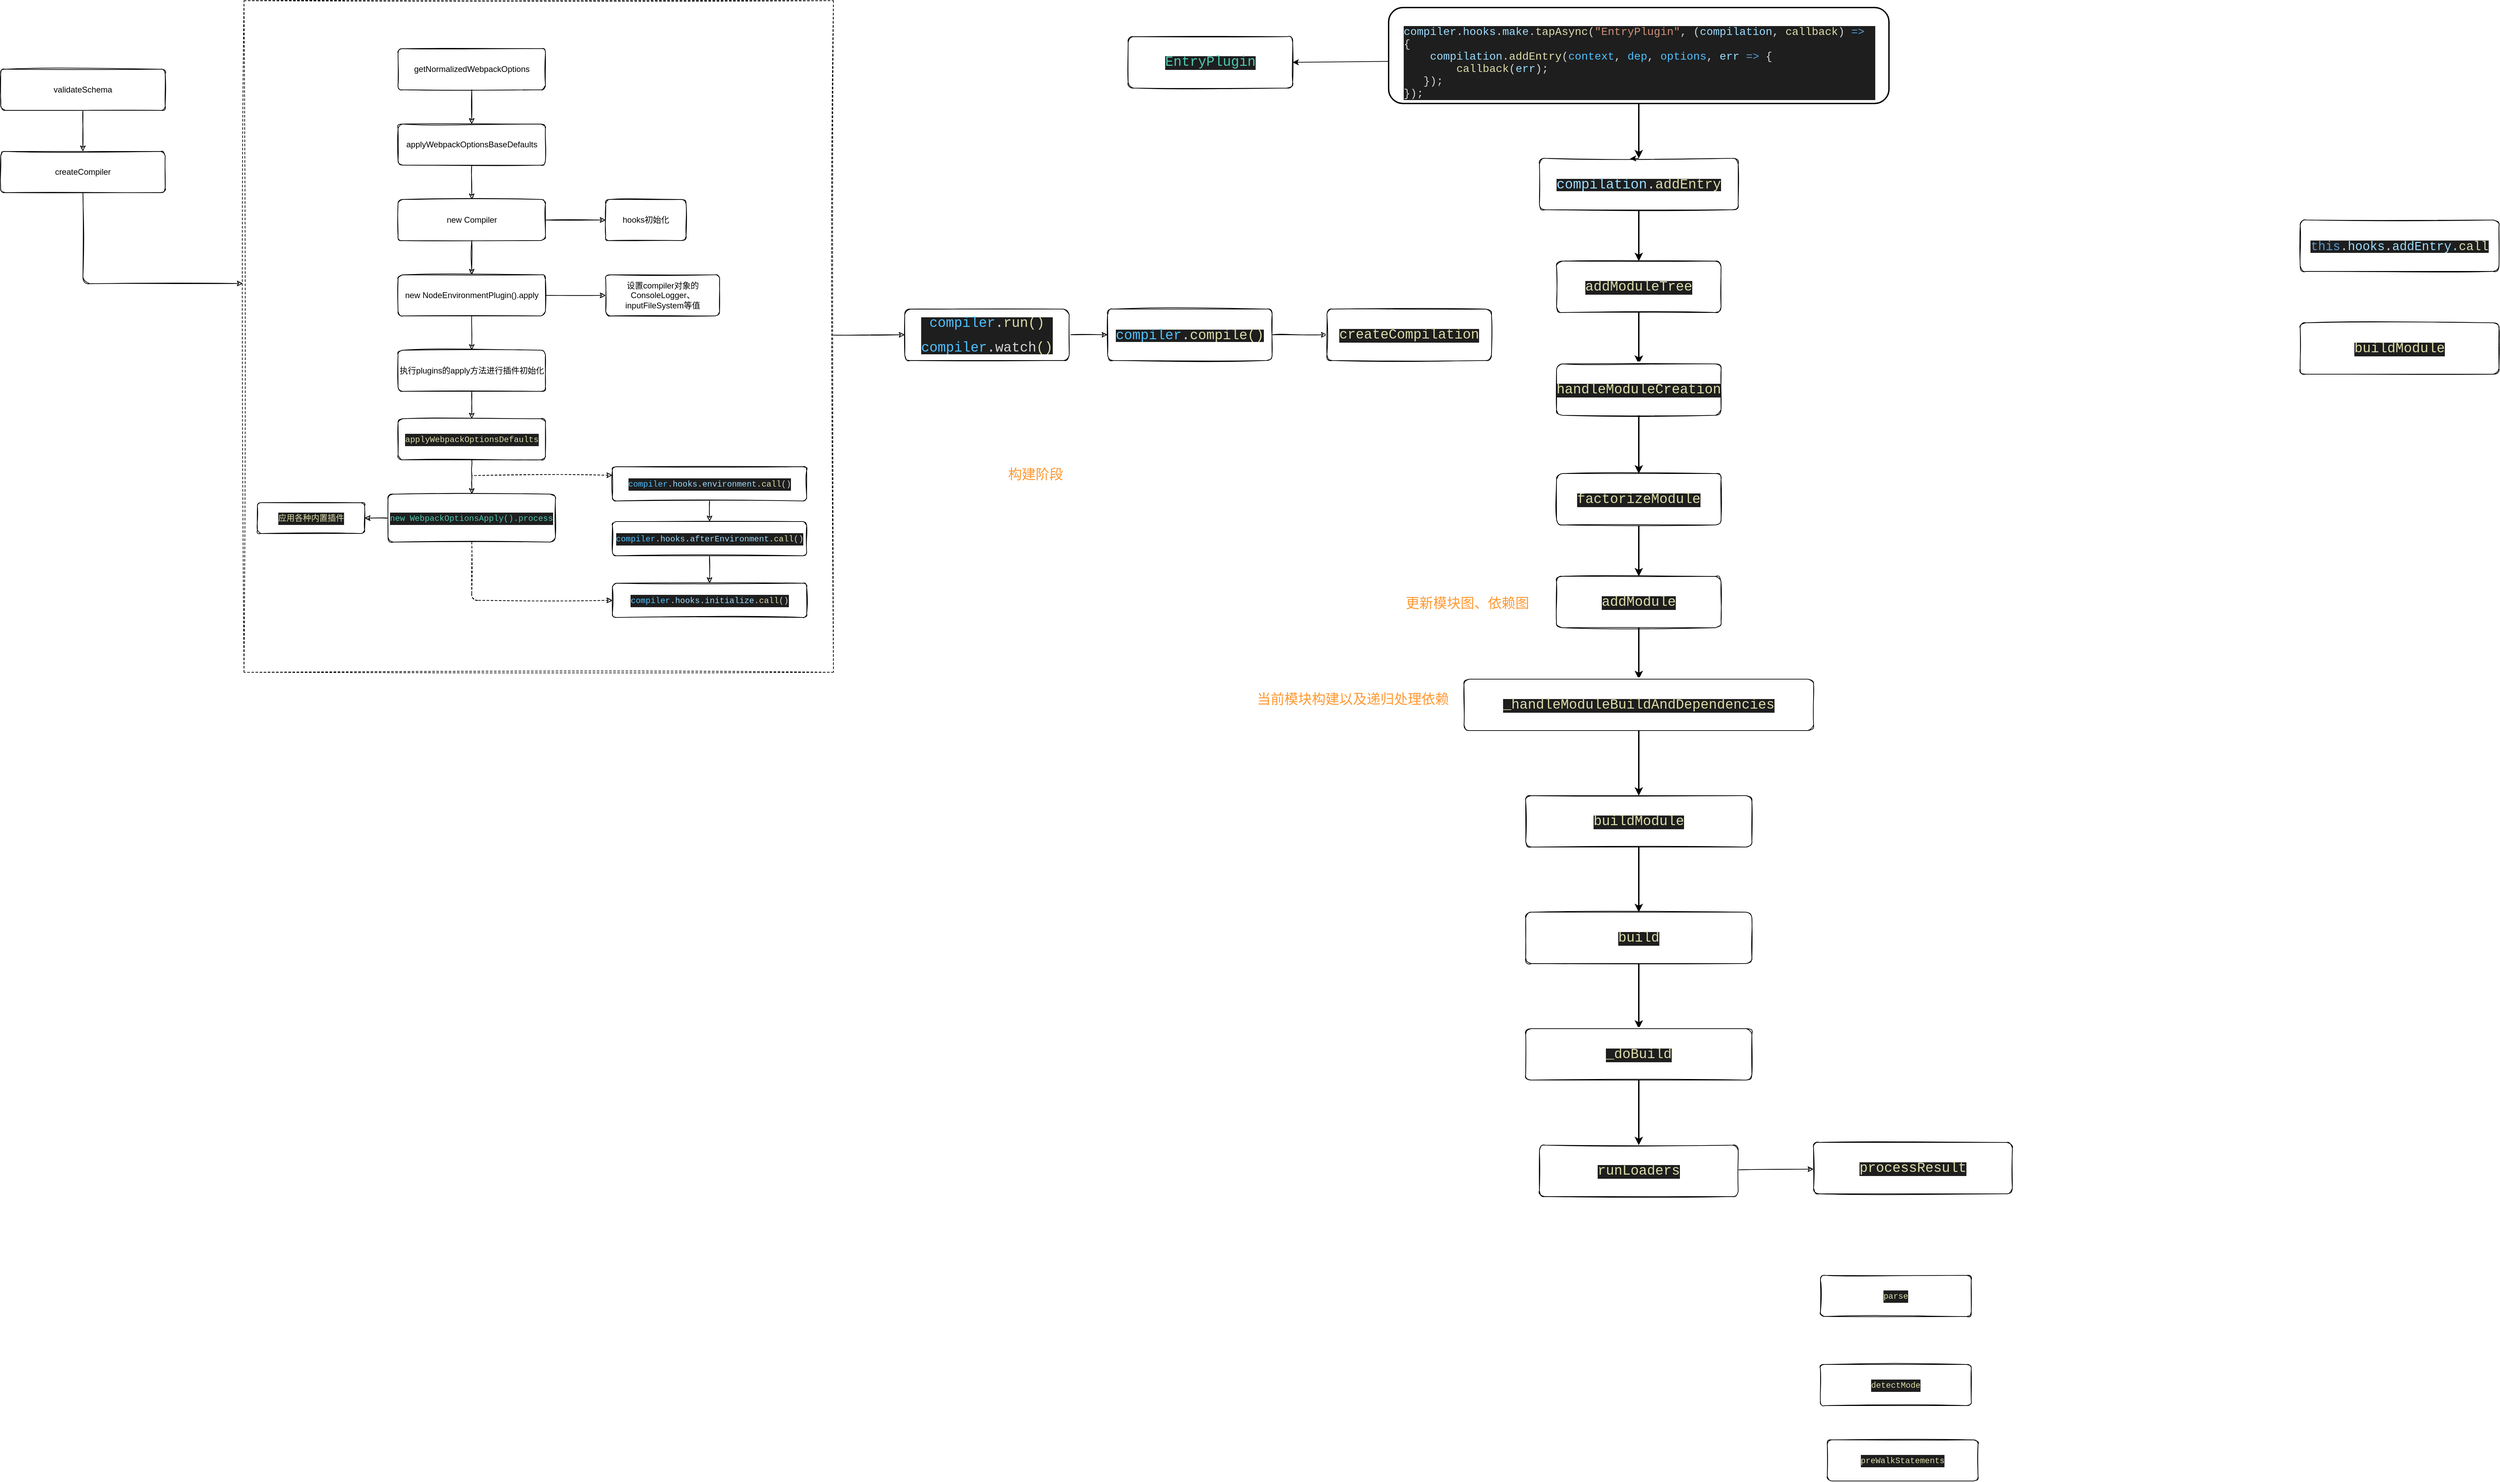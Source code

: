 <mxfile>
    <diagram id="lqzyA9suaGtt-qeXpVMr" name="第 1 页">
        <mxGraphModel dx="1184" dy="907" grid="1" gridSize="10" guides="1" tooltips="1" connect="1" arrows="1" fold="1" page="1" pageScale="1" pageWidth="827" pageHeight="1169" math="0" shadow="0">
            <root>
                <mxCell id="0"/>
                <mxCell id="1" parent="0"/>
                <mxCell id="4" value="" style="edgeStyle=none;html=1;fontFamily=Helvetica;fontSize=12;fontColor=#FFFFFF;sketch=1;" parent="1" source="2" target="3" edge="1">
                    <mxGeometry relative="1" as="geometry"/>
                </mxCell>
                <mxCell id="2" value="validateSchema" style="rounded=1;whiteSpace=wrap;html=1;arcSize=11;sketch=1;" parent="1" vertex="1">
                    <mxGeometry x="95" y="150" width="240" height="60" as="geometry"/>
                </mxCell>
                <mxCell id="40" style="edgeStyle=none;sketch=1;html=1;entryX=-0.002;entryY=0.421;entryDx=0;entryDy=0;entryPerimeter=0;fontFamily=Helvetica;fontSize=12;fontColor=#FFFFFF;startArrow=none;startFill=0;endArrow=classic;endFill=1;" parent="1" source="3" target="37" edge="1">
                    <mxGeometry relative="1" as="geometry">
                        <Array as="points">
                            <mxPoint x="215" y="463"/>
                        </Array>
                    </mxGeometry>
                </mxCell>
                <mxCell id="3" value="createCompiler" style="rounded=1;whiteSpace=wrap;html=1;arcSize=11;sketch=1;" parent="1" vertex="1">
                    <mxGeometry x="95" y="270" width="240" height="60" as="geometry"/>
                </mxCell>
                <mxCell id="39" value="" style="group" parent="1" vertex="1" connectable="0">
                    <mxGeometry x="450" y="50" width="860" height="980" as="geometry"/>
                </mxCell>
                <mxCell id="37" value="" style="rounded=0;whiteSpace=wrap;html=1;labelBackgroundColor=#000000;sketch=1;fontFamily=Helvetica;fontSize=12;fontColor=#FFFFFF;strokeColor=default;fillColor=default;dashed=1;" parent="39" vertex="1">
                    <mxGeometry width="860" height="980" as="geometry"/>
                </mxCell>
                <mxCell id="5" value="getNormalizedWebpackOptions" style="rounded=1;whiteSpace=wrap;html=1;arcSize=11;sketch=1;" parent="39" vertex="1">
                    <mxGeometry x="224.773" y="70" width="215" height="60" as="geometry"/>
                </mxCell>
                <mxCell id="6" value="applyWebpackOptionsBaseDefaults" style="rounded=1;whiteSpace=wrap;html=1;arcSize=11;sketch=1;" parent="39" vertex="1">
                    <mxGeometry x="224.773" y="180" width="215" height="60" as="geometry"/>
                </mxCell>
                <mxCell id="11" value="" style="edgeStyle=none;html=1;fontFamily=Helvetica;fontSize=12;fontColor=#FFFFFF;sketch=1;" parent="39" source="5" target="6" edge="1">
                    <mxGeometry relative="1" as="geometry"/>
                </mxCell>
                <mxCell id="7" value="new Compiler" style="rounded=1;whiteSpace=wrap;html=1;arcSize=11;sketch=1;" parent="39" vertex="1">
                    <mxGeometry x="224.773" y="290" width="215" height="60" as="geometry"/>
                </mxCell>
                <mxCell id="12" value="" style="edgeStyle=none;html=1;fontFamily=Helvetica;fontSize=12;fontColor=#FFFFFF;sketch=1;" parent="39" source="6" target="7" edge="1">
                    <mxGeometry relative="1" as="geometry"/>
                </mxCell>
                <mxCell id="9" value="&lt;span&gt;hooks初始化&lt;/span&gt;" style="whiteSpace=wrap;html=1;rounded=1;arcSize=11;sketch=1;" parent="39" vertex="1">
                    <mxGeometry x="527.727" y="290" width="117.273" height="60" as="geometry"/>
                </mxCell>
                <mxCell id="10" value="" style="edgeStyle=none;html=1;fontFamily=Helvetica;fontSize=12;fontColor=#FFFFFF;sketch=1;" parent="39" source="7" target="9" edge="1">
                    <mxGeometry relative="1" as="geometry"/>
                </mxCell>
                <mxCell id="13" value="new NodeEnvironmentPlugin().apply" style="rounded=1;whiteSpace=wrap;html=1;arcSize=11;sketch=1;" parent="39" vertex="1">
                    <mxGeometry x="224.773" y="400" width="215" height="60" as="geometry"/>
                </mxCell>
                <mxCell id="15" value="" style="edgeStyle=none;html=1;fontFamily=Helvetica;fontSize=12;fontColor=#FFFFFF;sketch=1;" parent="39" source="7" target="13" edge="1">
                    <mxGeometry relative="1" as="geometry"/>
                </mxCell>
                <mxCell id="16" value="设置compiler对象的ConsoleLogger、inputFileSystem等值" style="whiteSpace=wrap;html=1;rounded=1;arcSize=11;sketch=1;" parent="39" vertex="1">
                    <mxGeometry x="527.727" y="400" width="166.136" height="60" as="geometry"/>
                </mxCell>
                <mxCell id="17" value="" style="edgeStyle=none;html=1;fontFamily=Helvetica;fontSize=12;fontColor=#FFFFFF;sketch=1;" parent="39" source="13" target="16" edge="1">
                    <mxGeometry relative="1" as="geometry"/>
                </mxCell>
                <mxCell id="18" value="执行plugins的apply方法进行插件初始化" style="rounded=1;whiteSpace=wrap;html=1;arcSize=11;sketch=1;" parent="39" vertex="1">
                    <mxGeometry x="224.773" y="510" width="215" height="60" as="geometry"/>
                </mxCell>
                <mxCell id="19" value="" style="edgeStyle=none;html=1;fontFamily=Helvetica;fontSize=12;fontColor=#FFFFFF;sketch=1;" parent="39" source="13" target="18" edge="1">
                    <mxGeometry relative="1" as="geometry"/>
                </mxCell>
                <mxCell id="20" value="&lt;div style=&quot;color: rgb(212 , 212 , 212) ; background-color: rgb(30 , 30 , 30) ; font-family: &amp;#34;menlo&amp;#34; , &amp;#34;monaco&amp;#34; , &amp;#34;courier new&amp;#34; , monospace ; line-height: 18px&quot;&gt;&lt;span style=&quot;color: #dcdcaa&quot;&gt;applyWebpackOptionsDefaults&lt;/span&gt;&lt;/div&gt;" style="rounded=1;whiteSpace=wrap;html=1;arcSize=11;sketch=1;" parent="39" vertex="1">
                    <mxGeometry x="224.773" y="610" width="215" height="60" as="geometry"/>
                </mxCell>
                <mxCell id="21" value="" style="edgeStyle=none;html=1;fontFamily=Helvetica;fontSize=12;fontColor=#FFFFFF;sketch=1;" parent="39" source="18" target="20" edge="1">
                    <mxGeometry relative="1" as="geometry"/>
                </mxCell>
                <mxCell id="23" value="&lt;div style=&quot;color: rgb(212 , 212 , 212) ; background-color: rgb(30 , 30 , 30) ; font-family: &amp;#34;menlo&amp;#34; , &amp;#34;monaco&amp;#34; , &amp;#34;courier new&amp;#34; , monospace ; line-height: 18px&quot;&gt;&lt;div style=&quot;font-family: &amp;#34;menlo&amp;#34; , &amp;#34;monaco&amp;#34; , &amp;#34;courier new&amp;#34; , monospace ; line-height: 18px&quot;&gt;&lt;span style=&quot;color: #4ec9b0&quot;&gt;new WebpackOptionsApply().process&lt;/span&gt;&lt;/div&gt;&lt;/div&gt;" style="rounded=1;whiteSpace=wrap;html=1;arcSize=11;sketch=1;" parent="39" vertex="1">
                    <mxGeometry x="210.114" y="720" width="244.318" height="70" as="geometry"/>
                </mxCell>
                <mxCell id="24" value="" style="edgeStyle=none;html=1;fontFamily=Helvetica;fontSize=12;fontColor=#FFFFFF;sketch=1;" parent="39" source="20" target="23" edge="1">
                    <mxGeometry relative="1" as="geometry">
                        <Array as="points">
                            <mxPoint x="332.273" y="690"/>
                        </Array>
                    </mxGeometry>
                </mxCell>
                <mxCell id="30" value="" style="edgeStyle=none;html=1;fontFamily=Helvetica;fontSize=12;fontColor=#FFFFFF;startArrow=classic;startFill=0;endArrow=none;endFill=0;exitX=0;exitY=0.25;exitDx=0;exitDy=0;dashed=1;sketch=1;" parent="39" source="25" edge="1">
                    <mxGeometry relative="1" as="geometry">
                        <mxPoint x="332.273" y="693" as="targetPoint"/>
                        <Array as="points"/>
                    </mxGeometry>
                </mxCell>
                <mxCell id="25" value="&lt;div style=&quot;color: rgb(212 , 212 , 212) ; background-color: rgb(30 , 30 , 30) ; font-family: &amp;#34;menlo&amp;#34; , &amp;#34;monaco&amp;#34; , &amp;#34;courier new&amp;#34; , monospace ; line-height: 18px&quot;&gt;&lt;div style=&quot;font-family: &amp;#34;menlo&amp;#34; , &amp;#34;monaco&amp;#34; , &amp;#34;courier new&amp;#34; , monospace ; line-height: 18px&quot;&gt;&lt;span style=&quot;color: #4fc1ff&quot;&gt;compiler&lt;/span&gt;.&lt;span style=&quot;color: #9cdcfe&quot;&gt;hooks&lt;/span&gt;.&lt;span style=&quot;color: #9cdcfe&quot;&gt;environment&lt;/span&gt;.&lt;span style=&quot;color: #dcdcaa&quot;&gt;call&lt;/span&gt;()&lt;/div&gt;&lt;/div&gt;" style="whiteSpace=wrap;html=1;rounded=1;arcSize=11;sketch=1;" parent="39" vertex="1">
                    <mxGeometry x="537.5" y="680" width="283.409" height="50" as="geometry"/>
                </mxCell>
                <mxCell id="26" value="&lt;div style=&quot;color: rgb(212 , 212 , 212) ; background-color: rgb(30 , 30 , 30) ; font-family: &amp;#34;menlo&amp;#34; , &amp;#34;monaco&amp;#34; , &amp;#34;courier new&amp;#34; , monospace ; line-height: 18px&quot;&gt;&lt;div style=&quot;font-family: &amp;#34;menlo&amp;#34; , &amp;#34;monaco&amp;#34; , &amp;#34;courier new&amp;#34; , monospace ; line-height: 18px&quot;&gt;&lt;span style=&quot;color: #4fc1ff&quot;&gt;compiler&lt;/span&gt;.&lt;span style=&quot;color: #9cdcfe&quot;&gt;hooks&lt;/span&gt;.&lt;span style=&quot;color: #9cdcfe&quot;&gt;afterEnvironment&lt;/span&gt;.&lt;span style=&quot;color: #dcdcaa&quot;&gt;call&lt;/span&gt;()&lt;/div&gt;&lt;/div&gt;" style="whiteSpace=wrap;html=1;rounded=1;arcSize=11;sketch=1;" parent="39" vertex="1">
                    <mxGeometry x="537.5" y="760" width="283.409" height="50" as="geometry"/>
                </mxCell>
                <mxCell id="28" value="" style="edgeStyle=none;html=1;fontFamily=Helvetica;fontSize=12;fontColor=#FFFFFF;sketch=1;" parent="39" source="25" target="26" edge="1">
                    <mxGeometry relative="1" as="geometry"/>
                </mxCell>
                <mxCell id="27" value="&lt;div style=&quot;color: rgb(212 , 212 , 212) ; background-color: rgb(30 , 30 , 30) ; font-family: &amp;#34;menlo&amp;#34; , &amp;#34;monaco&amp;#34; , &amp;#34;courier new&amp;#34; , monospace ; line-height: 18px&quot;&gt;&lt;div style=&quot;font-family: &amp;#34;menlo&amp;#34; , &amp;#34;monaco&amp;#34; , &amp;#34;courier new&amp;#34; , monospace ; line-height: 18px&quot;&gt;&lt;div style=&quot;font-family: &amp;#34;menlo&amp;#34; , &amp;#34;monaco&amp;#34; , &amp;#34;courier new&amp;#34; , monospace ; line-height: 18px&quot;&gt;&lt;span style=&quot;color: #4fc1ff&quot;&gt;compiler&lt;/span&gt;.&lt;span style=&quot;color: #9cdcfe&quot;&gt;hooks&lt;/span&gt;.&lt;span style=&quot;color: #9cdcfe&quot;&gt;initialize&lt;/span&gt;.&lt;span style=&quot;color: #dcdcaa&quot;&gt;call&lt;/span&gt;()&lt;/div&gt;&lt;/div&gt;&lt;/div&gt;" style="whiteSpace=wrap;html=1;rounded=1;arcSize=11;sketch=1;" parent="39" vertex="1">
                    <mxGeometry x="537.5" y="850" width="283.409" height="50" as="geometry"/>
                </mxCell>
                <mxCell id="31" style="edgeStyle=none;html=1;fontFamily=Helvetica;fontSize=12;fontColor=#FFFFFF;startArrow=none;startFill=0;endArrow=classic;endFill=1;entryX=0;entryY=0.5;entryDx=0;entryDy=0;dashed=1;sketch=1;" parent="39" source="23" target="27" edge="1">
                    <mxGeometry relative="1" as="geometry">
                        <mxPoint x="332.273" y="880" as="targetPoint"/>
                        <Array as="points">
                            <mxPoint x="332.273" y="875"/>
                        </Array>
                    </mxGeometry>
                </mxCell>
                <mxCell id="29" value="" style="edgeStyle=none;html=1;fontFamily=Helvetica;fontSize=12;fontColor=#FFFFFF;sketch=1;" parent="39" source="26" target="27" edge="1">
                    <mxGeometry relative="1" as="geometry"/>
                </mxCell>
                <mxCell id="32" value="&lt;div style=&quot;background-color: rgb(30 , 30 , 30) ; font-family: &amp;#34;menlo&amp;#34; , &amp;#34;monaco&amp;#34; , &amp;#34;courier new&amp;#34; , monospace ; line-height: 18px&quot;&gt;&lt;font color=&quot;#dcdcaa&quot;&gt;应用各种内置插件&lt;/font&gt;&lt;/div&gt;" style="rounded=1;whiteSpace=wrap;html=1;arcSize=11;sketch=1;" parent="39" vertex="1">
                    <mxGeometry x="19.545" y="732.5" width="156.364" height="45" as="geometry"/>
                </mxCell>
                <mxCell id="33" value="" style="edgeStyle=none;html=1;fontFamily=Helvetica;fontSize=12;fontColor=#FFFFFF;startArrow=none;startFill=0;endArrow=classic;endFill=1;entryX=1;entryY=0.5;entryDx=0;entryDy=0;sketch=1;" parent="39" source="23" target="32" edge="1">
                    <mxGeometry relative="1" as="geometry">
                        <mxPoint x="141.705" y="755" as="targetPoint"/>
                    </mxGeometry>
                </mxCell>
                <mxCell id="47" value="" style="edgeStyle=none;sketch=1;html=1;fontFamily=Helvetica;fontSize=20;fontColor=#FFFFFF;startArrow=none;startFill=0;endArrow=classic;endFill=1;" parent="1" source="41" target="43" edge="1">
                    <mxGeometry relative="1" as="geometry"/>
                </mxCell>
                <mxCell id="41" value="&lt;div style=&quot;color: rgb(212 , 212 , 212) ; background-color: rgb(30 , 30 , 30) ; font-family: &amp;#34;menlo&amp;#34; , &amp;#34;monaco&amp;#34; , &amp;#34;courier new&amp;#34; , monospace ; line-height: 18px ; font-size: 20px&quot;&gt;&lt;font style=&quot;font-size: 20px&quot;&gt;&lt;span style=&quot;color: rgb(79 , 193 , 255)&quot;&gt;compiler&lt;/span&gt;.&lt;span style=&quot;color: rgb(220 , 220 , 170)&quot;&gt;run()&lt;/span&gt;&lt;/font&gt;&lt;/div&gt;&lt;div style=&quot;color: rgb(212 , 212 , 212) ; background-color: rgb(30 , 30 , 30) ; font-family: &amp;#34;menlo&amp;#34; , &amp;#34;monaco&amp;#34; , &amp;#34;courier new&amp;#34; , monospace ; line-height: 18px ; font-size: 20px&quot;&gt;&lt;font style=&quot;font-size: 20px&quot;&gt;&lt;span style=&quot;color: rgb(220 , 220 , 170)&quot;&gt;&lt;br&gt;&lt;/span&gt;&lt;/font&gt;&lt;/div&gt;&lt;div style=&quot;color: rgb(212 , 212 , 212) ; background-color: rgb(30 , 30 , 30) ; font-family: &amp;#34;menlo&amp;#34; , &amp;#34;monaco&amp;#34; , &amp;#34;courier new&amp;#34; , monospace ; line-height: 18px ; font-size: 20px&quot;&gt;&lt;span style=&quot;color: rgb(79 , 193 , 255)&quot;&gt;compiler&lt;/span&gt;.watch&lt;span style=&quot;color: rgb(220 , 220 , 170)&quot;&gt;()&lt;/span&gt;&lt;span style=&quot;color: #dcdcaa&quot;&gt;&lt;br&gt;&lt;/span&gt;&lt;/div&gt;" style="rounded=1;whiteSpace=wrap;html=1;arcSize=11;sketch=1;" parent="1" vertex="1">
                    <mxGeometry x="1414" y="500" width="240" height="75" as="geometry"/>
                </mxCell>
                <mxCell id="42" style="edgeStyle=none;sketch=1;html=1;entryX=0;entryY=0.5;entryDx=0;entryDy=0;fontFamily=Helvetica;fontSize=12;fontColor=#FFFFFF;startArrow=none;startFill=0;endArrow=classic;endFill=1;" parent="1" source="37" target="41" edge="1">
                    <mxGeometry relative="1" as="geometry"/>
                </mxCell>
                <mxCell id="48" value="" style="edgeStyle=none;sketch=1;html=1;fontFamily=Helvetica;fontSize=20;fontColor=#FFFFFF;startArrow=none;startFill=0;endArrow=classic;endFill=1;" parent="1" source="43" target="44" edge="1">
                    <mxGeometry relative="1" as="geometry"/>
                </mxCell>
                <mxCell id="43" value="&lt;div style=&quot;background-color: rgb(30 , 30 , 30) ; font-family: &amp;#34;menlo&amp;#34; , &amp;#34;monaco&amp;#34; , &amp;#34;courier new&amp;#34; , monospace ; line-height: 18px ; font-size: 20px&quot;&gt;&lt;font style=&quot;font-size: 20px&quot;&gt;&lt;span style=&quot;color: rgb(79 , 193 , 255)&quot;&gt;compiler&lt;/span&gt;&lt;font color=&quot;#d4d4d4&quot;&gt;.&lt;/font&gt;&lt;font color=&quot;#dcdcaa&quot;&gt;compile()&lt;/font&gt;&lt;/font&gt;&lt;/div&gt;" style="rounded=1;whiteSpace=wrap;html=1;arcSize=11;sketch=1;" parent="1" vertex="1">
                    <mxGeometry x="1710" y="500" width="240" height="75" as="geometry"/>
                </mxCell>
                <mxCell id="44" value="&lt;div style=&quot;color: rgb(212 , 212 , 212) ; background-color: rgb(30 , 30 , 30) ; font-family: &amp;#34;menlo&amp;#34; , &amp;#34;monaco&amp;#34; , &amp;#34;courier new&amp;#34; , monospace ; line-height: 18px&quot;&gt;&lt;div style=&quot;font-family: &amp;#34;menlo&amp;#34; , &amp;#34;monaco&amp;#34; , &amp;#34;courier new&amp;#34; , monospace ; line-height: 18px&quot;&gt;&lt;span style=&quot;color: rgb(220 , 220 , 170)&quot;&gt;&lt;font style=&quot;font-size: 20px&quot;&gt;createCompilation&lt;/font&gt;&lt;/span&gt;&lt;/div&gt;&lt;/div&gt;" style="rounded=1;whiteSpace=wrap;html=1;arcSize=11;sketch=1;" parent="1" vertex="1">
                    <mxGeometry x="2030" y="500" width="240" height="75" as="geometry"/>
                </mxCell>
                <mxCell id="72" value="" style="edgeStyle=none;html=1;fontSize=16;strokeWidth=2;" edge="1" parent="1" source="45" target="67">
                    <mxGeometry relative="1" as="geometry"/>
                </mxCell>
                <mxCell id="45" value="&lt;div style=&quot;color: rgb(212 , 212 , 212) ; background-color: rgb(30 , 30 , 30) ; font-family: &amp;#34;menlo&amp;#34; , &amp;#34;monaco&amp;#34; , &amp;#34;courier new&amp;#34; , monospace ; line-height: 18px&quot;&gt;&lt;div style=&quot;font-family: &amp;#34;menlo&amp;#34; , &amp;#34;monaco&amp;#34; , &amp;#34;courier new&amp;#34; , monospace ; line-height: 18px ; font-size: 20px&quot;&gt;&lt;div style=&quot;font-family: &amp;#34;menlo&amp;#34; , &amp;#34;monaco&amp;#34; , &amp;#34;courier new&amp;#34; , monospace ; line-height: 18px&quot;&gt;&lt;span style=&quot;color: #9cdcfe&quot;&gt;compilation&lt;/span&gt;.&lt;span style=&quot;color: #dcdcaa&quot;&gt;addEntry&lt;/span&gt;&lt;/div&gt;&lt;/div&gt;&lt;/div&gt;" style="rounded=1;whiteSpace=wrap;html=1;arcSize=11;sketch=1;" parent="1" vertex="1">
                    <mxGeometry x="2340" y="280" width="290" height="75" as="geometry"/>
                </mxCell>
                <mxCell id="46" value="&lt;div style=&quot;color: rgb(212 , 212 , 212) ; background-color: rgb(30 , 30 , 30) ; font-family: &amp;#34;menlo&amp;#34; , &amp;#34;monaco&amp;#34; , &amp;#34;courier new&amp;#34; , monospace ; line-height: 18px&quot;&gt;&lt;div style=&quot;font-family: &amp;#34;menlo&amp;#34; , &amp;#34;monaco&amp;#34; , &amp;#34;courier new&amp;#34; , monospace ; line-height: 18px&quot;&gt;&lt;div style=&quot;font-family: &amp;#34;menlo&amp;#34; , &amp;#34;monaco&amp;#34; , &amp;#34;courier new&amp;#34; , monospace ; line-height: 18px&quot;&gt;&lt;span style=&quot;color: #4ec9b0&quot;&gt;&lt;font style=&quot;font-size: 20px&quot;&gt;EntryPlugin&lt;/font&gt;&lt;/span&gt;&lt;/div&gt;&lt;/div&gt;&lt;/div&gt;" style="rounded=1;whiteSpace=wrap;html=1;arcSize=11;sketch=1;" parent="1" vertex="1">
                    <mxGeometry x="1740" y="102.5" width="240" height="75" as="geometry"/>
                </mxCell>
                <mxCell id="49" value="&lt;div style=&quot;color: rgb(212 , 212 , 212) ; background-color: rgb(30 , 30 , 30) ; font-family: &amp;#34;menlo&amp;#34; , &amp;#34;monaco&amp;#34; , &amp;#34;courier new&amp;#34; , monospace ; line-height: 18px&quot;&gt;&lt;div style=&quot;font-family: &amp;#34;menlo&amp;#34; , &amp;#34;monaco&amp;#34; , &amp;#34;courier new&amp;#34; , monospace ; line-height: 18px ; font-size: 18px&quot;&gt;&lt;div style=&quot;font-family: &amp;#34;menlo&amp;#34; , &amp;#34;monaco&amp;#34; , &amp;#34;courier new&amp;#34; , monospace ; line-height: 18px&quot;&gt;&lt;div style=&quot;font-family: &amp;#34;menlo&amp;#34; , &amp;#34;monaco&amp;#34; , &amp;#34;courier new&amp;#34; , monospace ; line-height: 18px&quot;&gt;&lt;span style=&quot;color: #569cd6&quot;&gt;this&lt;/span&gt;.&lt;span style=&quot;color: #9cdcfe&quot;&gt;hooks&lt;/span&gt;.&lt;span style=&quot;color: #9cdcfe&quot;&gt;addEntry.&lt;/span&gt;&lt;span style=&quot;color: rgb(220 , 220 , 170) ; font-family: &amp;#34;menlo&amp;#34; , &amp;#34;monaco&amp;#34; , &amp;#34;courier new&amp;#34; , monospace&quot;&gt;call&lt;/span&gt;&lt;/div&gt;&lt;/div&gt;&lt;/div&gt;&lt;/div&gt;" style="rounded=1;whiteSpace=wrap;html=1;arcSize=11;sketch=1;" parent="1" vertex="1">
                    <mxGeometry x="3450" y="370" width="290" height="75" as="geometry"/>
                </mxCell>
                <mxCell id="50" value="&lt;div style=&quot;color: rgb(212 , 212 , 212) ; background-color: rgb(30 , 30 , 30) ; font-family: &amp;#34;menlo&amp;#34; , &amp;#34;monaco&amp;#34; , &amp;#34;courier new&amp;#34; , monospace ; line-height: 18px&quot;&gt;&lt;div style=&quot;font-family: &amp;#34;menlo&amp;#34; , &amp;#34;monaco&amp;#34; , &amp;#34;courier new&amp;#34; , monospace ; line-height: 18px&quot;&gt;&lt;div style=&quot;font-family: &amp;#34;menlo&amp;#34; , &amp;#34;monaco&amp;#34; , &amp;#34;courier new&amp;#34; , monospace ; line-height: 18px&quot;&gt;&lt;div style=&quot;font-family: &amp;#34;menlo&amp;#34; , &amp;#34;monaco&amp;#34; , &amp;#34;courier new&amp;#34; , monospace ; line-height: 18px&quot;&gt;&lt;div style=&quot;font-family: &amp;#34;menlo&amp;#34; , &amp;#34;monaco&amp;#34; , &amp;#34;courier new&amp;#34; , monospace ; line-height: 18px&quot;&gt;&lt;span style=&quot;color: rgb(220 , 220 , 170)&quot;&gt;&lt;font style=&quot;font-size: 20px&quot;&gt;buildModule&lt;/font&gt;&lt;/span&gt;&lt;/div&gt;&lt;/div&gt;&lt;/div&gt;&lt;/div&gt;&lt;/div&gt;" style="rounded=1;whiteSpace=wrap;html=1;arcSize=11;sketch=1;" parent="1" vertex="1">
                    <mxGeometry x="3450" y="520" width="290" height="75" as="geometry"/>
                </mxCell>
                <mxCell id="53" value="" style="edgeStyle=none;sketch=1;html=1;fontFamily=Helvetica;fontSize=18;fontColor=#FFFFFF;startArrow=none;startFill=0;endArrow=classic;endFill=1;" parent="1" source="51" target="52" edge="1">
                    <mxGeometry relative="1" as="geometry"/>
                </mxCell>
                <mxCell id="51" value="&lt;div style=&quot;color: rgb(212 , 212 , 212) ; background-color: rgb(30 , 30 , 30) ; font-family: &amp;#34;menlo&amp;#34; , &amp;#34;monaco&amp;#34; , &amp;#34;courier new&amp;#34; , monospace ; line-height: 18px&quot;&gt;&lt;div style=&quot;font-family: &amp;#34;menlo&amp;#34; , &amp;#34;monaco&amp;#34; , &amp;#34;courier new&amp;#34; , monospace ; line-height: 18px&quot;&gt;&lt;div style=&quot;font-family: &amp;#34;menlo&amp;#34; , &amp;#34;monaco&amp;#34; , &amp;#34;courier new&amp;#34; , monospace ; line-height: 18px&quot;&gt;&lt;div style=&quot;font-family: &amp;#34;menlo&amp;#34; , &amp;#34;monaco&amp;#34; , &amp;#34;courier new&amp;#34; , monospace ; line-height: 18px&quot;&gt;&lt;div style=&quot;font-family: &amp;#34;menlo&amp;#34; , &amp;#34;monaco&amp;#34; , &amp;#34;courier new&amp;#34; , monospace ; line-height: 18px&quot;&gt;&lt;div style=&quot;font-family: &amp;#34;menlo&amp;#34; , &amp;#34;monaco&amp;#34; , &amp;#34;courier new&amp;#34; , monospace ; line-height: 18px&quot;&gt;&lt;span style=&quot;color: rgb(220 , 220 , 170)&quot;&gt;&lt;font style=&quot;font-size: 20px&quot;&gt;runLoaders&lt;/font&gt;&lt;/span&gt;&lt;/div&gt;&lt;/div&gt;&lt;/div&gt;&lt;/div&gt;&lt;/div&gt;&lt;/div&gt;" style="rounded=1;whiteSpace=wrap;html=1;arcSize=11;sketch=1;" parent="1" vertex="1">
                    <mxGeometry x="2340" y="1720" width="290" height="75" as="geometry"/>
                </mxCell>
                <mxCell id="52" value="&lt;div style=&quot;color: rgb(212 , 212 , 212) ; background-color: rgb(30 , 30 , 30) ; font-family: &amp;#34;menlo&amp;#34; , &amp;#34;monaco&amp;#34; , &amp;#34;courier new&amp;#34; , monospace ; line-height: 18px&quot;&gt;&lt;div style=&quot;font-family: &amp;#34;menlo&amp;#34; , &amp;#34;monaco&amp;#34; , &amp;#34;courier new&amp;#34; , monospace ; line-height: 18px&quot;&gt;&lt;div style=&quot;font-family: &amp;#34;menlo&amp;#34; , &amp;#34;monaco&amp;#34; , &amp;#34;courier new&amp;#34; , monospace ; line-height: 18px&quot;&gt;&lt;div style=&quot;font-family: &amp;#34;menlo&amp;#34; , &amp;#34;monaco&amp;#34; , &amp;#34;courier new&amp;#34; , monospace ; line-height: 18px&quot;&gt;&lt;div style=&quot;font-family: &amp;#34;menlo&amp;#34; , &amp;#34;monaco&amp;#34; , &amp;#34;courier new&amp;#34; , monospace ; line-height: 18px&quot;&gt;&lt;div style=&quot;font-family: &amp;#34;menlo&amp;#34; , &amp;#34;monaco&amp;#34; , &amp;#34;courier new&amp;#34; , monospace ; line-height: 18px&quot;&gt;&lt;div style=&quot;font-family: &amp;#34;menlo&amp;#34; , &amp;#34;monaco&amp;#34; , &amp;#34;courier new&amp;#34; , monospace ; line-height: 18px&quot;&gt;&lt;span style=&quot;color: rgb(220 , 220 , 170)&quot;&gt;&lt;font style=&quot;font-size: 20px&quot;&gt;processResult&lt;/font&gt;&lt;/span&gt;&lt;/div&gt;&lt;/div&gt;&lt;/div&gt;&lt;/div&gt;&lt;/div&gt;&lt;/div&gt;&lt;/div&gt;" style="rounded=1;whiteSpace=wrap;html=1;arcSize=11;sketch=1;" parent="1" vertex="1">
                    <mxGeometry x="2740" y="1716" width="290" height="75" as="geometry"/>
                </mxCell>
                <mxCell id="55" value="构建阶段" style="text;html=1;strokeColor=none;fillColor=none;align=center;verticalAlign=middle;whiteSpace=wrap;rounded=0;dashed=1;labelBackgroundColor=none;sketch=1;fontFamily=Helvetica;fontSize=20;fontColor=#FF9933;" parent="1" vertex="1">
                    <mxGeometry x="1500" y="720" width="210" height="40" as="geometry"/>
                </mxCell>
                <mxCell id="57" style="edgeStyle=none;html=1;entryX=1;entryY=0.5;entryDx=0;entryDy=0;fontSize=18;" edge="1" parent="1" source="56" target="46">
                    <mxGeometry relative="1" as="geometry"/>
                </mxCell>
                <mxCell id="60" style="edgeStyle=none;html=1;exitX=0.5;exitY=0;exitDx=0;exitDy=0;entryX=0.456;entryY=0.009;entryDx=0;entryDy=0;entryPerimeter=0;fontSize=16;" edge="1" parent="1" source="45" target="45">
                    <mxGeometry relative="1" as="geometry"/>
                </mxCell>
                <mxCell id="65" value="" style="edgeStyle=none;html=1;fontSize=16;strokeWidth=2;" edge="1" parent="1" target="45">
                    <mxGeometry relative="1" as="geometry">
                        <mxPoint x="2485" y="200" as="sourcePoint"/>
                    </mxGeometry>
                </mxCell>
                <mxCell id="66" value="" style="group" vertex="1" connectable="0" parent="1">
                    <mxGeometry x="2120" y="60" width="730" height="140" as="geometry"/>
                </mxCell>
                <mxCell id="62" value="" style="rounded=1;whiteSpace=wrap;html=1;fontSize=16;strokeWidth=2;" vertex="1" parent="66">
                    <mxGeometry width="730" height="140" as="geometry"/>
                </mxCell>
                <mxCell id="56" value="&lt;div style=&quot;background-color: rgb(30 , 30 , 30) ; font-family: &amp;#34;menlo&amp;#34; , &amp;#34;monaco&amp;#34; , &amp;#34;courier new&amp;#34; , monospace ; font-weight: normal ; font-size: 16px ; line-height: 18px&quot;&gt;&lt;div style=&quot;font-family: &amp;#34;menlo&amp;#34; , &amp;#34;monaco&amp;#34; , &amp;#34;courier new&amp;#34; , monospace ; line-height: 18px&quot;&gt;&lt;div style=&quot;color: rgb(212 , 212 , 212)&quot;&gt;&lt;span style=&quot;color: #9cdcfe&quot;&gt;compiler&lt;/span&gt;.&lt;span style=&quot;color: #9cdcfe&quot;&gt;hooks&lt;/span&gt;.&lt;span style=&quot;color: #9cdcfe&quot;&gt;make&lt;/span&gt;.&lt;span style=&quot;color: #dcdcaa&quot;&gt;tapAsync&lt;/span&gt;(&lt;span style=&quot;color: #ce9178&quot;&gt;&quot;EntryPlugin&quot;&lt;/span&gt;, (&lt;span style=&quot;color: #9cdcfe&quot;&gt;compilation&lt;/span&gt;,&amp;nbsp;&lt;span style=&quot;color: #dcdcaa&quot;&gt;callback&lt;/span&gt;) &lt;span style=&quot;color: #569cd6&quot;&gt;=&amp;gt;&lt;/span&gt; {&lt;/div&gt;&lt;div style=&quot;color: rgb(212 , 212 , 212)&quot;&gt;&lt;span style=&quot;color: #9cdcfe&quot;&gt;&amp;nbsp; &amp;nbsp; compilation&lt;/span&gt;.&lt;span style=&quot;color: #dcdcaa&quot;&gt;addEntry&lt;/span&gt;(&lt;span style=&quot;color: #4fc1ff&quot;&gt;context&lt;/span&gt;, &lt;span style=&quot;color: #4fc1ff&quot;&gt;dep&lt;/span&gt;, &lt;span style=&quot;color: #4fc1ff&quot;&gt;options&lt;/span&gt;, &lt;span style=&quot;color: #9cdcfe&quot;&gt;err&lt;/span&gt; &lt;span style=&quot;color: #569cd6&quot;&gt;=&amp;gt;&lt;/span&gt; {&lt;/div&gt;&lt;div&gt;&lt;font color=&quot;#d4d4d4&quot; style=&quot;font-size: 16px&quot;&gt;&amp;nbsp; &amp;nbsp;&lt;span style=&quot;white-space: pre&quot;&gt;&#9;&lt;/span&gt;&lt;/font&gt;&lt;span style=&quot;color: rgb(220 , 220 , 170)&quot;&gt;callback&lt;/span&gt;&lt;font color=&quot;#d4d4d4&quot; style=&quot;font-size: 16px&quot;&gt;(&lt;/font&gt;&lt;span style=&quot;color: rgb(156 , 220 , 254)&quot;&gt;err&lt;/span&gt;&lt;font color=&quot;#d4d4d4&quot; style=&quot;font-size: 16px&quot;&gt;);&lt;/font&gt;&lt;/div&gt;&lt;div style=&quot;color: rgb(212 , 212 , 212)&quot;&gt;&amp;nbsp; &amp;nbsp;});&lt;/div&gt;&lt;div style=&quot;color: rgb(212 , 212 , 212)&quot;&gt;        });&lt;/div&gt;&lt;/div&gt;&lt;/div&gt;" style="text;whiteSpace=wrap;html=1;" vertex="1" parent="66">
                    <mxGeometry x="20" y="20" width="690" height="110" as="geometry"/>
                </mxCell>
                <mxCell id="70" value="" style="edgeStyle=none;html=1;fontSize=16;strokeWidth=2;" edge="1" parent="1" source="67" target="68">
                    <mxGeometry relative="1" as="geometry"/>
                </mxCell>
                <mxCell id="89" value="" style="edgeStyle=none;html=1;fontSize=20;strokeWidth=2;" edge="1" parent="1" source="67" target="68">
                    <mxGeometry relative="1" as="geometry"/>
                </mxCell>
                <mxCell id="67" value="&lt;div style=&quot;color: rgb(212 , 212 , 212) ; background-color: rgb(30 , 30 , 30) ; font-family: &amp;#34;menlo&amp;#34; , &amp;#34;monaco&amp;#34; , &amp;#34;courier new&amp;#34; , monospace ; line-height: 18px&quot;&gt;&lt;div style=&quot;font-family: &amp;#34;menlo&amp;#34; , &amp;#34;monaco&amp;#34; , &amp;#34;courier new&amp;#34; , monospace ; line-height: 18px&quot;&gt;&lt;div style=&quot;font-family: &amp;#34;menlo&amp;#34; , &amp;#34;monaco&amp;#34; , &amp;#34;courier new&amp;#34; , monospace ; line-height: 18px&quot;&gt;&lt;span style=&quot;color: #dcdcaa&quot;&gt;&lt;font style=&quot;font-size: 20px&quot;&gt;addModuleTree&lt;/font&gt;&lt;/span&gt;&lt;/div&gt;&lt;/div&gt;&lt;/div&gt;" style="rounded=1;whiteSpace=wrap;html=1;arcSize=11;sketch=1;" vertex="1" parent="1">
                    <mxGeometry x="2365" y="430" width="240" height="75" as="geometry"/>
                </mxCell>
                <mxCell id="71" value="" style="edgeStyle=none;html=1;fontSize=16;strokeWidth=2;" edge="1" parent="1" source="68" target="69">
                    <mxGeometry relative="1" as="geometry"/>
                </mxCell>
                <mxCell id="68" value="&lt;div style=&quot;color: rgb(212 , 212 , 212) ; background-color: rgb(30 , 30 , 30) ; font-family: &amp;#34;menlo&amp;#34; , &amp;#34;monaco&amp;#34; , &amp;#34;courier new&amp;#34; , monospace ; line-height: 18px&quot;&gt;&lt;div style=&quot;font-family: &amp;#34;menlo&amp;#34; , &amp;#34;monaco&amp;#34; , &amp;#34;courier new&amp;#34; , monospace ; line-height: 18px&quot;&gt;&lt;div style=&quot;font-family: &amp;#34;menlo&amp;#34; , &amp;#34;monaco&amp;#34; , &amp;#34;courier new&amp;#34; , monospace ; line-height: 18px&quot;&gt;&lt;div style=&quot;font-family: &amp;#34;menlo&amp;#34; , &amp;#34;monaco&amp;#34; , &amp;#34;courier new&amp;#34; , monospace ; line-height: 18px&quot;&gt;&lt;span style=&quot;color: #dcdcaa&quot;&gt;&lt;font style=&quot;font-size: 20px&quot;&gt;handleModuleCreation&lt;/font&gt;&lt;/span&gt;&lt;/div&gt;&lt;/div&gt;&lt;/div&gt;&lt;/div&gt;" style="rounded=1;whiteSpace=wrap;html=1;arcSize=11;sketch=1;" vertex="1" parent="1">
                    <mxGeometry x="2365" y="580" width="240" height="75" as="geometry"/>
                </mxCell>
                <mxCell id="74" value="" style="edgeStyle=none;html=1;fontSize=16;strokeWidth=2;" edge="1" parent="1" source="69" target="73">
                    <mxGeometry relative="1" as="geometry"/>
                </mxCell>
                <mxCell id="69" value="&lt;div style=&quot;color: rgb(212 , 212 , 212) ; background-color: rgb(30 , 30 , 30) ; font-family: &amp;#34;menlo&amp;#34; , &amp;#34;monaco&amp;#34; , &amp;#34;courier new&amp;#34; , monospace ; line-height: 18px&quot;&gt;&lt;div style=&quot;font-family: &amp;#34;menlo&amp;#34; , &amp;#34;monaco&amp;#34; , &amp;#34;courier new&amp;#34; , monospace ; line-height: 18px&quot;&gt;&lt;div style=&quot;font-family: &amp;#34;menlo&amp;#34; , &amp;#34;monaco&amp;#34; , &amp;#34;courier new&amp;#34; , monospace ; line-height: 18px&quot;&gt;&lt;div style=&quot;font-family: &amp;#34;menlo&amp;#34; , &amp;#34;monaco&amp;#34; , &amp;#34;courier new&amp;#34; , monospace ; line-height: 18px&quot;&gt;&lt;div style=&quot;font-family: &amp;#34;menlo&amp;#34; , &amp;#34;monaco&amp;#34; , &amp;#34;courier new&amp;#34; , monospace ; line-height: 18px&quot;&gt;&lt;span style=&quot;color: #dcdcaa&quot;&gt;&lt;font style=&quot;font-size: 20px&quot;&gt;factorizeModule&lt;/font&gt;&lt;/span&gt;&lt;/div&gt;&lt;/div&gt;&lt;/div&gt;&lt;/div&gt;&lt;/div&gt;" style="rounded=1;whiteSpace=wrap;html=1;arcSize=11;sketch=1;" vertex="1" parent="1">
                    <mxGeometry x="2365" y="740" width="240" height="75" as="geometry"/>
                </mxCell>
                <mxCell id="78" value="" style="edgeStyle=none;html=1;fontSize=20;strokeWidth=2;" edge="1" parent="1" source="73" target="76">
                    <mxGeometry relative="1" as="geometry"/>
                </mxCell>
                <mxCell id="73" value="&lt;div style=&quot;color: rgb(212 , 212 , 212) ; background-color: rgb(30 , 30 , 30) ; font-family: &amp;#34;menlo&amp;#34; , &amp;#34;monaco&amp;#34; , &amp;#34;courier new&amp;#34; , monospace ; line-height: 18px&quot;&gt;&lt;div style=&quot;font-family: &amp;#34;menlo&amp;#34; , &amp;#34;monaco&amp;#34; , &amp;#34;courier new&amp;#34; , monospace ; line-height: 18px&quot;&gt;&lt;div style=&quot;font-family: &amp;#34;menlo&amp;#34; , &amp;#34;monaco&amp;#34; , &amp;#34;courier new&amp;#34; , monospace ; line-height: 18px&quot;&gt;&lt;div style=&quot;font-family: &amp;#34;menlo&amp;#34; , &amp;#34;monaco&amp;#34; , &amp;#34;courier new&amp;#34; , monospace ; line-height: 18px&quot;&gt;&lt;div style=&quot;font-family: &amp;#34;menlo&amp;#34; , &amp;#34;monaco&amp;#34; , &amp;#34;courier new&amp;#34; , monospace ; line-height: 18px&quot;&gt;&lt;div style=&quot;font-family: &amp;#34;menlo&amp;#34; , &amp;#34;monaco&amp;#34; , &amp;#34;courier new&amp;#34; , monospace ; line-height: 18px&quot;&gt;&lt;span style=&quot;color: #dcdcaa&quot;&gt;&lt;font style=&quot;font-size: 20px&quot;&gt;addModule&lt;/font&gt;&lt;/span&gt;&lt;/div&gt;&lt;/div&gt;&lt;/div&gt;&lt;/div&gt;&lt;/div&gt;&lt;/div&gt;" style="rounded=1;whiteSpace=wrap;html=1;arcSize=11;sketch=1;" vertex="1" parent="1">
                    <mxGeometry x="2365" y="890" width="240" height="75" as="geometry"/>
                </mxCell>
                <mxCell id="75" value="更新模块图、依赖图" style="text;html=1;strokeColor=none;fillColor=none;align=center;verticalAlign=middle;whiteSpace=wrap;rounded=0;dashed=1;labelBackgroundColor=none;sketch=1;fontFamily=Helvetica;fontSize=20;fontColor=#FF9933;" vertex="1" parent="1">
                    <mxGeometry x="2140" y="907.5" width="190" height="40" as="geometry"/>
                </mxCell>
                <mxCell id="80" value="" style="edgeStyle=none;html=1;fontSize=20;strokeWidth=2;" edge="1" parent="1" source="76" target="79">
                    <mxGeometry relative="1" as="geometry"/>
                </mxCell>
                <mxCell id="76" value="&lt;div style=&quot;color: rgb(212 , 212 , 212) ; background-color: rgb(30 , 30 , 30) ; font-family: &amp;#34;menlo&amp;#34; , &amp;#34;monaco&amp;#34; , &amp;#34;courier new&amp;#34; , monospace ; line-height: 18px&quot;&gt;&lt;div style=&quot;font-family: &amp;#34;menlo&amp;#34; , &amp;#34;monaco&amp;#34; , &amp;#34;courier new&amp;#34; , monospace ; line-height: 18px&quot;&gt;&lt;div style=&quot;font-family: &amp;#34;menlo&amp;#34; , &amp;#34;monaco&amp;#34; , &amp;#34;courier new&amp;#34; , monospace ; line-height: 18px&quot;&gt;&lt;div style=&quot;font-family: &amp;#34;menlo&amp;#34; , &amp;#34;monaco&amp;#34; , &amp;#34;courier new&amp;#34; , monospace ; line-height: 18px&quot;&gt;&lt;div style=&quot;font-family: &amp;#34;menlo&amp;#34; , &amp;#34;monaco&amp;#34; , &amp;#34;courier new&amp;#34; , monospace ; line-height: 18px&quot;&gt;&lt;div style=&quot;font-family: &amp;#34;menlo&amp;#34; , &amp;#34;monaco&amp;#34; , &amp;#34;courier new&amp;#34; , monospace ; line-height: 18px&quot;&gt;&lt;div style=&quot;font-family: &amp;#34;menlo&amp;#34; , &amp;#34;monaco&amp;#34; , &amp;#34;courier new&amp;#34; , monospace ; line-height: 18px&quot;&gt;&lt;span style=&quot;color: #dcdcaa&quot;&gt;&lt;font style=&quot;font-size: 20px&quot;&gt;_handleModuleBuildAndDependencies&lt;/font&gt;&lt;/span&gt;&lt;/div&gt;&lt;/div&gt;&lt;/div&gt;&lt;/div&gt;&lt;/div&gt;&lt;/div&gt;&lt;/div&gt;" style="rounded=1;whiteSpace=wrap;html=1;arcSize=11;sketch=1;" vertex="1" parent="1">
                    <mxGeometry x="2230" y="1040" width="510" height="75" as="geometry"/>
                </mxCell>
                <mxCell id="84" value="" style="edgeStyle=none;html=1;fontSize=20;strokeWidth=2;" edge="1" parent="1" source="79" target="82">
                    <mxGeometry relative="1" as="geometry"/>
                </mxCell>
                <mxCell id="79" value="&lt;div style=&quot;color: rgb(212 , 212 , 212) ; background-color: rgb(30 , 30 , 30) ; font-family: &amp;#34;menlo&amp;#34; , &amp;#34;monaco&amp;#34; , &amp;#34;courier new&amp;#34; , monospace ; line-height: 18px&quot;&gt;&lt;div style=&quot;font-family: &amp;#34;menlo&amp;#34; , &amp;#34;monaco&amp;#34; , &amp;#34;courier new&amp;#34; , monospace ; line-height: 18px&quot;&gt;&lt;div style=&quot;font-family: &amp;#34;menlo&amp;#34; , &amp;#34;monaco&amp;#34; , &amp;#34;courier new&amp;#34; , monospace ; line-height: 18px&quot;&gt;&lt;div style=&quot;font-family: &amp;#34;menlo&amp;#34; , &amp;#34;monaco&amp;#34; , &amp;#34;courier new&amp;#34; , monospace ; line-height: 18px&quot;&gt;&lt;div style=&quot;font-family: &amp;#34;menlo&amp;#34; , &amp;#34;monaco&amp;#34; , &amp;#34;courier new&amp;#34; , monospace ; line-height: 18px&quot;&gt;&lt;div style=&quot;font-family: &amp;#34;menlo&amp;#34; , &amp;#34;monaco&amp;#34; , &amp;#34;courier new&amp;#34; , monospace ; line-height: 18px&quot;&gt;&lt;div style=&quot;font-family: &amp;#34;menlo&amp;#34; , &amp;#34;monaco&amp;#34; , &amp;#34;courier new&amp;#34; , monospace ; line-height: 18px&quot;&gt;&lt;div style=&quot;font-family: &amp;#34;menlo&amp;#34; , &amp;#34;monaco&amp;#34; , &amp;#34;courier new&amp;#34; , monospace ; line-height: 18px&quot;&gt;&lt;span style=&quot;color: #dcdcaa&quot;&gt;&lt;font style=&quot;font-size: 20px&quot;&gt;buildModule&lt;/font&gt;&lt;/span&gt;&lt;/div&gt;&lt;/div&gt;&lt;/div&gt;&lt;/div&gt;&lt;/div&gt;&lt;/div&gt;&lt;/div&gt;&lt;/div&gt;" style="rounded=1;whiteSpace=wrap;html=1;arcSize=11;sketch=1;" vertex="1" parent="1">
                    <mxGeometry x="2320" y="1210" width="330" height="75" as="geometry"/>
                </mxCell>
                <mxCell id="81" value="当前模块构建以及递归处理依赖" style="text;html=1;strokeColor=none;fillColor=none;align=center;verticalAlign=middle;whiteSpace=wrap;rounded=0;dashed=1;labelBackgroundColor=none;sketch=1;fontFamily=Helvetica;fontSize=20;fontColor=#FF9933;" vertex="1" parent="1">
                    <mxGeometry x="1923" y="1047.5" width="290" height="40" as="geometry"/>
                </mxCell>
                <mxCell id="86" value="" style="edgeStyle=none;html=1;fontSize=20;strokeWidth=2;" edge="1" parent="1" source="82" target="85">
                    <mxGeometry relative="1" as="geometry"/>
                </mxCell>
                <mxCell id="82" value="&lt;div style=&quot;color: rgb(212 , 212 , 212) ; background-color: rgb(30 , 30 , 30) ; font-family: &amp;#34;menlo&amp;#34; , &amp;#34;monaco&amp;#34; , &amp;#34;courier new&amp;#34; , monospace ; line-height: 18px&quot;&gt;&lt;div style=&quot;font-family: &amp;#34;menlo&amp;#34; , &amp;#34;monaco&amp;#34; , &amp;#34;courier new&amp;#34; , monospace ; line-height: 18px&quot;&gt;&lt;div style=&quot;font-family: &amp;#34;menlo&amp;#34; , &amp;#34;monaco&amp;#34; , &amp;#34;courier new&amp;#34; , monospace ; line-height: 18px&quot;&gt;&lt;div style=&quot;font-family: &amp;#34;menlo&amp;#34; , &amp;#34;monaco&amp;#34; , &amp;#34;courier new&amp;#34; , monospace ; line-height: 18px&quot;&gt;&lt;div style=&quot;font-family: &amp;#34;menlo&amp;#34; , &amp;#34;monaco&amp;#34; , &amp;#34;courier new&amp;#34; , monospace ; line-height: 18px&quot;&gt;&lt;div style=&quot;font-family: &amp;#34;menlo&amp;#34; , &amp;#34;monaco&amp;#34; , &amp;#34;courier new&amp;#34; , monospace ; line-height: 18px&quot;&gt;&lt;div style=&quot;font-family: &amp;#34;menlo&amp;#34; , &amp;#34;monaco&amp;#34; , &amp;#34;courier new&amp;#34; , monospace ; line-height: 18px&quot;&gt;&lt;div style=&quot;font-family: &amp;#34;menlo&amp;#34; , &amp;#34;monaco&amp;#34; , &amp;#34;courier new&amp;#34; , monospace ; line-height: 18px&quot;&gt;&lt;div style=&quot;font-family: &amp;#34;menlo&amp;#34; , &amp;#34;monaco&amp;#34; , &amp;#34;courier new&amp;#34; , monospace ; line-height: 18px&quot;&gt;&lt;span style=&quot;color: #dcdcaa&quot;&gt;&lt;font style=&quot;font-size: 20px&quot;&gt;build&lt;/font&gt;&lt;/span&gt;&lt;/div&gt;&lt;/div&gt;&lt;/div&gt;&lt;/div&gt;&lt;/div&gt;&lt;/div&gt;&lt;/div&gt;&lt;/div&gt;&lt;/div&gt;" style="rounded=1;whiteSpace=wrap;html=1;arcSize=11;sketch=1;" vertex="1" parent="1">
                    <mxGeometry x="2320" y="1380" width="330" height="75" as="geometry"/>
                </mxCell>
                <mxCell id="88" value="" style="edgeStyle=none;html=1;fontSize=20;strokeWidth=2;" edge="1" parent="1" source="85" target="51">
                    <mxGeometry relative="1" as="geometry"/>
                </mxCell>
                <mxCell id="85" value="&lt;div style=&quot;color: rgb(212 , 212 , 212) ; background-color: rgb(30 , 30 , 30) ; font-family: &amp;#34;menlo&amp;#34; , &amp;#34;monaco&amp;#34; , &amp;#34;courier new&amp;#34; , monospace ; line-height: 18px&quot;&gt;&lt;div style=&quot;font-family: &amp;#34;menlo&amp;#34; , &amp;#34;monaco&amp;#34; , &amp;#34;courier new&amp;#34; , monospace ; line-height: 18px&quot;&gt;&lt;div style=&quot;font-family: &amp;#34;menlo&amp;#34; , &amp;#34;monaco&amp;#34; , &amp;#34;courier new&amp;#34; , monospace ; line-height: 18px&quot;&gt;&lt;div style=&quot;font-family: &amp;#34;menlo&amp;#34; , &amp;#34;monaco&amp;#34; , &amp;#34;courier new&amp;#34; , monospace ; line-height: 18px&quot;&gt;&lt;div style=&quot;font-family: &amp;#34;menlo&amp;#34; , &amp;#34;monaco&amp;#34; , &amp;#34;courier new&amp;#34; , monospace ; line-height: 18px&quot;&gt;&lt;div style=&quot;font-family: &amp;#34;menlo&amp;#34; , &amp;#34;monaco&amp;#34; , &amp;#34;courier new&amp;#34; , monospace ; line-height: 18px&quot;&gt;&lt;div style=&quot;font-family: &amp;#34;menlo&amp;#34; , &amp;#34;monaco&amp;#34; , &amp;#34;courier new&amp;#34; , monospace ; line-height: 18px&quot;&gt;&lt;div style=&quot;font-family: &amp;#34;menlo&amp;#34; , &amp;#34;monaco&amp;#34; , &amp;#34;courier new&amp;#34; , monospace ; line-height: 18px&quot;&gt;&lt;div style=&quot;font-family: &amp;#34;menlo&amp;#34; , &amp;#34;monaco&amp;#34; , &amp;#34;courier new&amp;#34; , monospace ; line-height: 18px&quot;&gt;&lt;div style=&quot;font-family: &amp;#34;menlo&amp;#34; , &amp;#34;monaco&amp;#34; , &amp;#34;courier new&amp;#34; , monospace ; line-height: 18px&quot;&gt;&lt;span style=&quot;color: #dcdcaa&quot;&gt;&lt;font style=&quot;font-size: 20px&quot;&gt;_doBuild&lt;/font&gt;&lt;/span&gt;&lt;/div&gt;&lt;/div&gt;&lt;/div&gt;&lt;/div&gt;&lt;/div&gt;&lt;/div&gt;&lt;/div&gt;&lt;/div&gt;&lt;/div&gt;&lt;/div&gt;" style="rounded=1;whiteSpace=wrap;html=1;arcSize=11;sketch=1;" vertex="1" parent="1">
                    <mxGeometry x="2320" y="1550" width="330" height="75" as="geometry"/>
                </mxCell>
                <mxCell id="90" value="&lt;meta charset=&quot;utf-8&quot;&gt;&lt;div style=&quot;color: rgb(212, 212, 212); background-color: rgb(30, 30, 30); font-family: menlo, monaco, &amp;quot;courier new&amp;quot;, monospace; font-weight: normal; font-size: 12px; line-height: 18px;&quot;&gt;&lt;div&gt;&lt;span style=&quot;color: #dcdcaa&quot;&gt;parse&lt;/span&gt;&lt;/div&gt;&lt;/div&gt;" style="rounded=1;whiteSpace=wrap;html=1;arcSize=11;sketch=1;" vertex="1" parent="1">
                    <mxGeometry x="2750" y="1910" width="220" height="60" as="geometry"/>
                </mxCell>
                <mxCell id="91" value="&lt;div style=&quot;color: rgb(212 , 212 , 212) ; background-color: rgb(30 , 30 , 30) ; font-family: &amp;#34;menlo&amp;#34; , &amp;#34;monaco&amp;#34; , &amp;#34;courier new&amp;#34; , monospace ; font-weight: normal ; font-size: 12px ; line-height: 18px&quot;&gt;&lt;div style=&quot;font-family: &amp;#34;menlo&amp;#34; , &amp;#34;monaco&amp;#34; , &amp;#34;courier new&amp;#34; , monospace ; line-height: 18px&quot;&gt;&lt;span style=&quot;color: #dcdcaa&quot;&gt;detectMode&lt;/span&gt;&lt;/div&gt;&lt;/div&gt;" style="rounded=1;whiteSpace=wrap;html=1;arcSize=11;sketch=1;" vertex="1" parent="1">
                    <mxGeometry x="2750" y="2040" width="220" height="60" as="geometry"/>
                </mxCell>
                <mxCell id="92" value="&lt;div style=&quot;color: rgb(212 , 212 , 212) ; background-color: rgb(30 , 30 , 30) ; font-family: &amp;#34;menlo&amp;#34; , &amp;#34;monaco&amp;#34; , &amp;#34;courier new&amp;#34; , monospace ; font-weight: normal ; font-size: 12px ; line-height: 18px&quot;&gt;&lt;div style=&quot;font-family: &amp;#34;menlo&amp;#34; , &amp;#34;monaco&amp;#34; , &amp;#34;courier new&amp;#34; , monospace ; line-height: 18px&quot;&gt;&lt;div style=&quot;font-family: &amp;#34;menlo&amp;#34; , &amp;#34;monaco&amp;#34; , &amp;#34;courier new&amp;#34; , monospace ; line-height: 18px&quot;&gt;&lt;span style=&quot;color: #dcdcaa&quot;&gt;preWalkStatements&lt;/span&gt;&lt;/div&gt;&lt;/div&gt;&lt;/div&gt;" style="rounded=1;whiteSpace=wrap;html=1;arcSize=11;sketch=1;" vertex="1" parent="1">
                    <mxGeometry x="2760" y="2150" width="220" height="60" as="geometry"/>
                </mxCell>
            </root>
        </mxGraphModel>
    </diagram>
</mxfile>